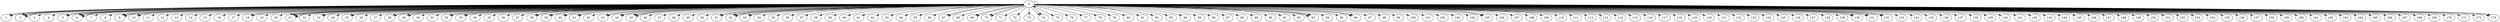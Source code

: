/* Created by igraph 0.5.4 */
digraph {
  0;
  1;
  2;
  3;
  4;
  5;
  6;
  7;
  8;
  9;
  10;
  11;
  12;
  13;
  14;
  15;
  16;
  17;
  18;
  19;
  20;
  21;
  22;
  23;
  24;
  25;
  26;
  27;
  28;
  29;
  30;
  31;
  32;
  33;
  34;
  35;
  36;
  37;
  38;
  39;
  40;
  41;
  42;
  43;
  44;
  45;
  46;
  47;
  48;
  49;
  50;
  51;
  52;
  53;
  54;
  55;
  56;
  57;
  58;
  59;
  60;
  61;
  62;
  63;
  64;
  65;
  66;
  67;
  68;
  69;
  70;
  71;
  72;
  73;
  74;
  75;
  76;
  77;
  78;
  79;
  80;
  81;
  82;
  83;
  84;
  85;
  86;
  87;
  88;
  89;
  90;
  91;
  92;
  93;
  94;
  95;
  96;
  97;
  98;
  99;
  100;
  101;
  102;
  103;
  104;
  105;
  106;
  107;
  108;
  109;
  110;
  111;
  112;
  113;
  114;
  115;
  116;
  117;
  118;
  119;
  120;
  121;
  122;
  123;
  124;
  125;
  126;
  127;
  128;
  129;
  130;
  131;
  132;
  133;
  134;
  135;
  136;
  137;
  138;
  139;
  140;
  141;
  142;
  143;
  144;
  145;
  146;
  147;
  148;
  149;
  150;
  151;
  152;
  153;
  154;
  155;
  156;
  157;
  158;
  159;
  160;
  161;
  162;
  163;
  164;
  165;
  166;
  167;
  168;
  169;
  170;
  171;
  172;
  173;

  0 -> 1;
  0 -> 1;
  0 -> 2;
  0 -> 3;
  0 -> 4;
  0 -> 5;
  0 -> 6;
  0 -> 7;
  0 -> 8;
  0 -> 9;
  0 -> 6;
  0 -> 10;
  0 -> 11;
  0 -> 12;
  0 -> 13;
  0 -> 14;
  0 -> 15;
  0 -> 16;
  0 -> 17;
  0 -> 18;
  0 -> 19;
  0 -> 20;
  0 -> 21;
  0 -> 22;
  0 -> 2;
  0 -> 23;
  0 -> 24;
  0 -> 25;
  0 -> 26;
  0 -> 27;
  0 -> 28;
  0 -> 29;
  0 -> 30;
  0 -> 25;
  0 -> 2;
  0 -> 31;
  0 -> 32;
  0 -> 32;
  0 -> 33;
  0 -> 21;
  0 -> 34;
  0 -> 35;
  0 -> 36;
  0 -> 37;
  0 -> 21;
  0 -> 38;
  0 -> 39;
  0 -> 40;
  0 -> 41;
  0 -> 42;
  0 -> 21;
  0 -> 38;
  0 -> 23;
  0 -> 18;
  0 -> 2;
  0 -> 43;
  0 -> 44;
  0 -> 33;
  0 -> 45;
  0 -> 10;
  0 -> 5;
  0 -> 43;
  0 -> 44;
  0 -> 46;
  0 -> 9;
  0 -> 47;
  0 -> 41;
  0 -> 48;
  0 -> 49;
  0 -> 50;
  0 -> 40;
  0 -> 39;
  0 -> 51;
  0 -> 52;
  0 -> 53;
  0 -> 54;
  0 -> 55;
  0 -> 56;
  0 -> 57;
  0 -> 53;
  0 -> 58;
  0 -> 59;
  0 -> 60;
  0 -> 61;
  0 -> 62;
  0 -> 63;
  0 -> 64;
  0 -> 65;
  0 -> 66;
  0 -> 67;
  0 -> 45;
  0 -> 68;
  0 -> 69;
  0 -> 70;
  0 -> 71;
  0 -> 72;
  0 -> 73;
  0 -> 74;
  0 -> 74;
  0 -> 51;
  0 -> 69;
  0 -> 70;
  0 -> 9;
  0 -> 75;
  0 -> 76;
  0 -> 29;
  0 -> 77;
  0 -> 78;
  0 -> 79;
  0 -> 80;
  0 -> 81;
  0 -> 82;
  0 -> 83;
  0 -> 84;
  0 -> 85;
  0 -> 86;
  0 -> 87;
  0 -> 88;
  0 -> 89;
  0 -> 90;
  0 -> 91;
  0 -> 92;
  0 -> 93;
  0 -> 94;
  0 -> 95;
  0 -> 96;
  0 -> 96;
  0 -> 97;
  0 -> 98;
  0 -> 99;
  0 -> 100;
  0 -> 101;
  0 -> 102;
  0 -> 103;
  0 -> 104;
  0 -> 105;
  0 -> 106;
  0 -> 107;
  0 -> 6;
  0 -> 108;
  0 -> 109;
  0 -> 110;
  0 -> 111;
  0 -> 112;
  0 -> 113;
  0 -> 114;
  0 -> 115;
  0 -> 116;
  0 -> 117;
  0 -> 118;
  0 -> 119;
  0 -> 120;
  0 -> 121;
  0 -> 122;
  0 -> 52;
  0 -> 52;
  0 -> 123;
  0 -> 124;
  0 -> 125;
  0 -> 45;
  0 -> 126;
  0 -> 127;
  0 -> 128;
  0 -> 129;
  0 -> 67;
  0 -> 130;
  0 -> 131;
  0 -> 132;
  0 -> 131;
  0 -> 133;
  0 -> 134;
  0 -> 135;
  0 -> 136;
  0 -> 130;
  0 -> 137;
  0 -> 138;
  0 -> 139;
  0 -> 132;
  0 -> 140;
  0 -> 141;
  0 -> 142;
  0 -> 143;
  0 -> 144;
  0 -> 145;
  0 -> 146;
  0 -> 147;
  0 -> 148;
  0 -> 149;
  0 -> 150;
  0 -> 151;
  0 -> 152;
  0 -> 153;
  0 -> 154;
  0 -> 155;
  0 -> 156;
  0 -> 157;
  0 -> 158;
  0 -> 159;
  0 -> 160;
  0 -> 161;
  0 -> 162;
  0 -> 163;
  0 -> 164;
  0 -> 165;
  0 -> 93;
  0 -> 166;
  0 -> 167;
  0 -> 0;
  0 -> 105;
  0 -> 28;
  0 -> 93;
  0 -> 168;
  0 -> 6;
  0 -> 169;
  0 -> 170;
  0 -> 171;
  0 -> 172;
  0 -> 173;
  0 -> 173;
  0 -> 21;
}
